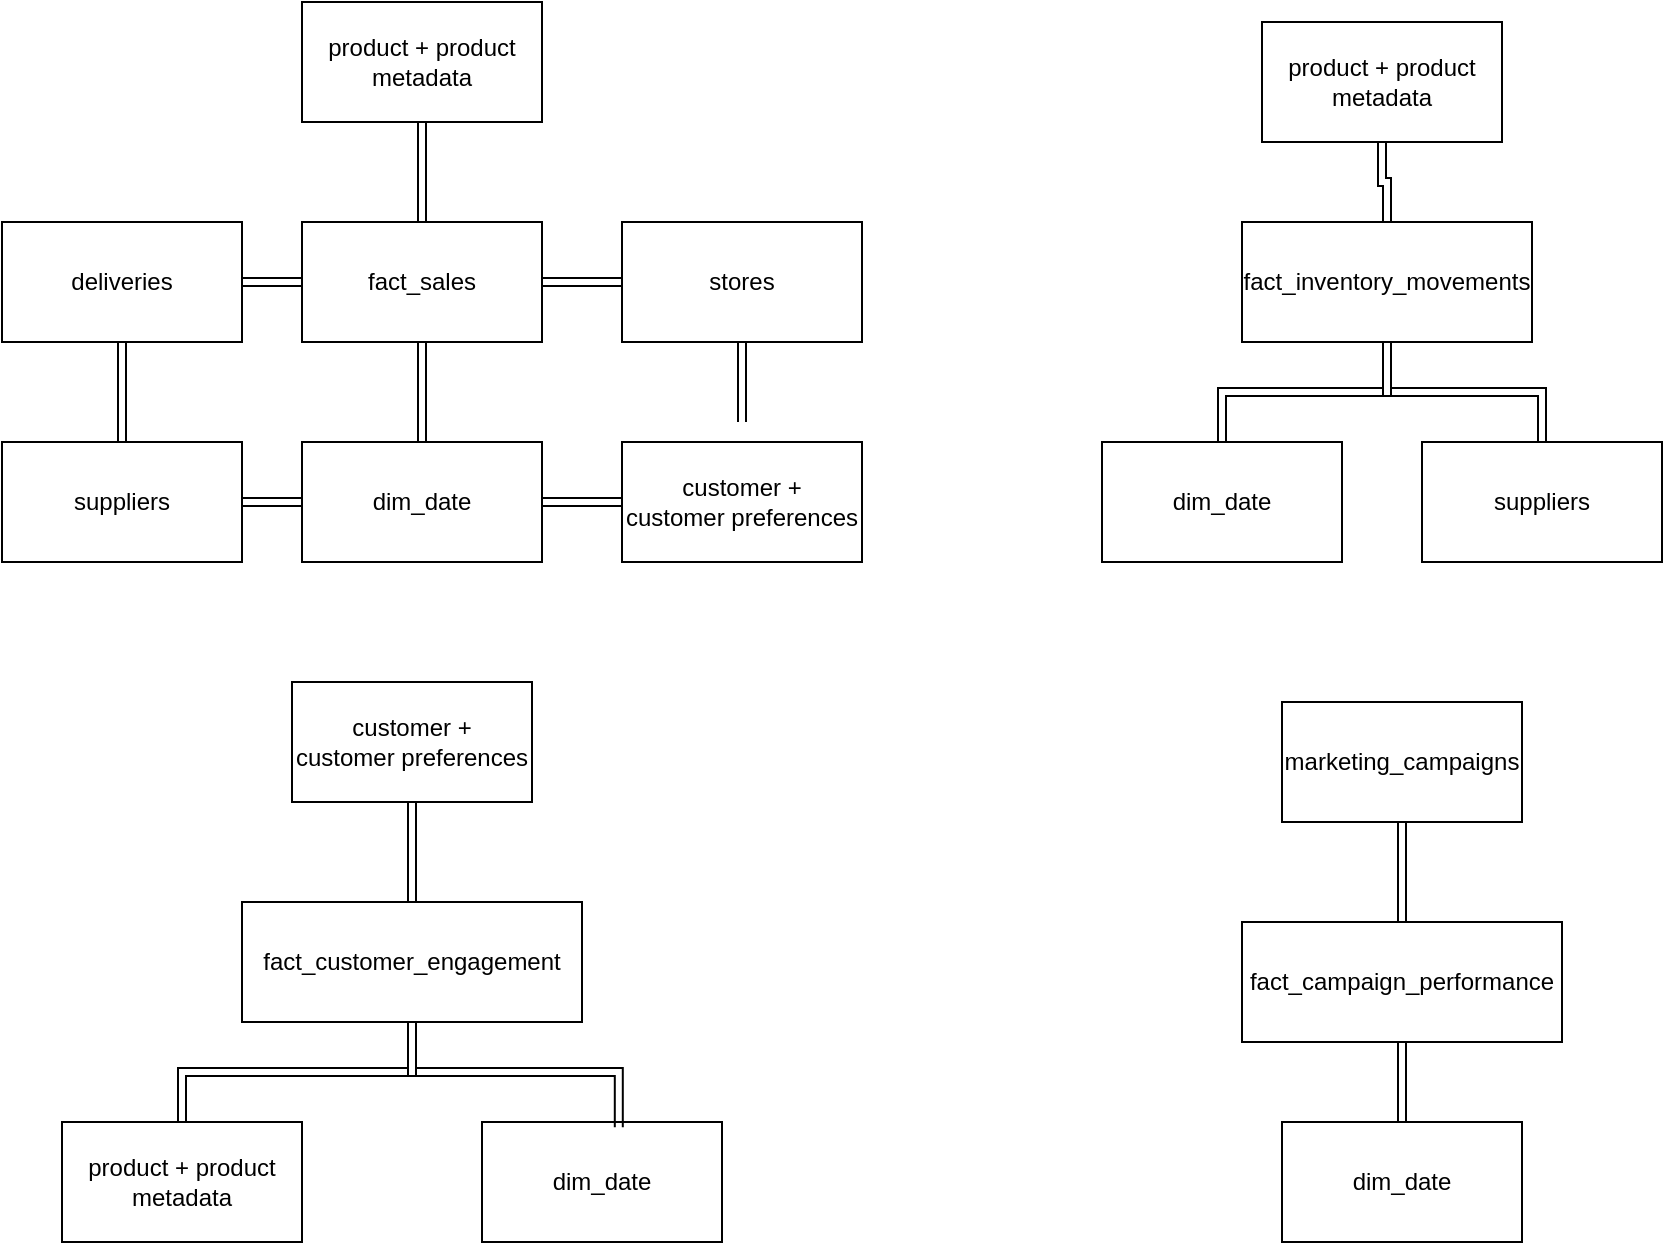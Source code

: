 <mxfile version="25.0.1">
  <diagram name="Page-1" id="hGxdA-CYEZJ86vAS9o6Y">
    <mxGraphModel dx="1050" dy="557" grid="1" gridSize="10" guides="1" tooltips="1" connect="1" arrows="1" fold="1" page="1" pageScale="1" pageWidth="850" pageHeight="1100" math="0" shadow="0">
      <root>
        <mxCell id="0" />
        <mxCell id="1" parent="0" />
        <mxCell id="G5ZHsqiY-k_5syRTNyC6-31" style="edgeStyle=orthogonalEdgeStyle;rounded=0;orthogonalLoop=1;jettySize=auto;html=1;entryX=0.5;entryY=0;entryDx=0;entryDy=0;shape=link;" edge="1" parent="1" source="G5ZHsqiY-k_5syRTNyC6-6" target="G5ZHsqiY-k_5syRTNyC6-13">
          <mxGeometry relative="1" as="geometry" />
        </mxCell>
        <mxCell id="G5ZHsqiY-k_5syRTNyC6-6" value="product + product metadata" style="rounded=0;whiteSpace=wrap;html=1;" vertex="1" parent="1">
          <mxGeometry x="160" width="120" height="60" as="geometry" />
        </mxCell>
        <mxCell id="G5ZHsqiY-k_5syRTNyC6-38" value="" style="edgeStyle=orthogonalEdgeStyle;rounded=0;orthogonalLoop=1;jettySize=auto;html=1;shape=link;" edge="1" parent="1" source="G5ZHsqiY-k_5syRTNyC6-10" target="G5ZHsqiY-k_5syRTNyC6-30">
          <mxGeometry relative="1" as="geometry" />
        </mxCell>
        <mxCell id="G5ZHsqiY-k_5syRTNyC6-10" value="customer + customer&amp;nbsp;preferences" style="rounded=0;whiteSpace=wrap;html=1;" vertex="1" parent="1">
          <mxGeometry x="320" y="220" width="120" height="60" as="geometry" />
        </mxCell>
        <mxCell id="G5ZHsqiY-k_5syRTNyC6-37" value="" style="edgeStyle=orthogonalEdgeStyle;rounded=0;orthogonalLoop=1;jettySize=auto;html=1;shape=link;" edge="1" parent="1" source="G5ZHsqiY-k_5syRTNyC6-11" target="G5ZHsqiY-k_5syRTNyC6-30">
          <mxGeometry relative="1" as="geometry" />
        </mxCell>
        <mxCell id="G5ZHsqiY-k_5syRTNyC6-11" value="suppliers" style="rounded=0;whiteSpace=wrap;html=1;" vertex="1" parent="1">
          <mxGeometry x="10" y="220" width="120" height="60" as="geometry" />
        </mxCell>
        <mxCell id="G5ZHsqiY-k_5syRTNyC6-34" style="edgeStyle=orthogonalEdgeStyle;rounded=0;orthogonalLoop=1;jettySize=auto;html=1;exitX=0.5;exitY=1;exitDx=0;exitDy=0;shape=link;" edge="1" parent="1" source="G5ZHsqiY-k_5syRTNyC6-12">
          <mxGeometry relative="1" as="geometry">
            <mxPoint x="380" y="210" as="targetPoint" />
          </mxGeometry>
        </mxCell>
        <mxCell id="G5ZHsqiY-k_5syRTNyC6-12" value="stores" style="rounded=0;whiteSpace=wrap;html=1;" vertex="1" parent="1">
          <mxGeometry x="320" y="110" width="120" height="60" as="geometry" />
        </mxCell>
        <mxCell id="G5ZHsqiY-k_5syRTNyC6-33" style="edgeStyle=orthogonalEdgeStyle;rounded=0;orthogonalLoop=1;jettySize=auto;html=1;entryX=0;entryY=0.5;entryDx=0;entryDy=0;shape=link;" edge="1" parent="1" source="G5ZHsqiY-k_5syRTNyC6-13" target="G5ZHsqiY-k_5syRTNyC6-12">
          <mxGeometry relative="1" as="geometry" />
        </mxCell>
        <mxCell id="G5ZHsqiY-k_5syRTNyC6-35" style="edgeStyle=orthogonalEdgeStyle;rounded=0;orthogonalLoop=1;jettySize=auto;html=1;exitX=0.5;exitY=1;exitDx=0;exitDy=0;entryX=0.5;entryY=0;entryDx=0;entryDy=0;shape=link;" edge="1" parent="1" source="G5ZHsqiY-k_5syRTNyC6-13" target="G5ZHsqiY-k_5syRTNyC6-30">
          <mxGeometry relative="1" as="geometry" />
        </mxCell>
        <mxCell id="G5ZHsqiY-k_5syRTNyC6-13" value="fact_sales" style="rounded=0;whiteSpace=wrap;html=1;" vertex="1" parent="1">
          <mxGeometry x="160" y="110" width="120" height="60" as="geometry" />
        </mxCell>
        <mxCell id="G5ZHsqiY-k_5syRTNyC6-32" style="edgeStyle=orthogonalEdgeStyle;rounded=0;orthogonalLoop=1;jettySize=auto;html=1;entryX=0;entryY=0.5;entryDx=0;entryDy=0;shape=link;" edge="1" parent="1" source="G5ZHsqiY-k_5syRTNyC6-14" target="G5ZHsqiY-k_5syRTNyC6-13">
          <mxGeometry relative="1" as="geometry" />
        </mxCell>
        <mxCell id="G5ZHsqiY-k_5syRTNyC6-36" value="" style="edgeStyle=orthogonalEdgeStyle;rounded=0;orthogonalLoop=1;jettySize=auto;html=1;shape=link;" edge="1" parent="1" source="G5ZHsqiY-k_5syRTNyC6-14" target="G5ZHsqiY-k_5syRTNyC6-11">
          <mxGeometry relative="1" as="geometry" />
        </mxCell>
        <mxCell id="G5ZHsqiY-k_5syRTNyC6-14" value="deliveries" style="rounded=0;whiteSpace=wrap;html=1;" vertex="1" parent="1">
          <mxGeometry x="10" y="110" width="120" height="60" as="geometry" />
        </mxCell>
        <mxCell id="G5ZHsqiY-k_5syRTNyC6-39" value="" style="edgeStyle=orthogonalEdgeStyle;rounded=0;orthogonalLoop=1;jettySize=auto;html=1;shape=link;" edge="1" parent="1" source="G5ZHsqiY-k_5syRTNyC6-16" target="G5ZHsqiY-k_5syRTNyC6-20">
          <mxGeometry relative="1" as="geometry" />
        </mxCell>
        <mxCell id="G5ZHsqiY-k_5syRTNyC6-16" value="product + product metadata" style="rounded=0;whiteSpace=wrap;html=1;" vertex="1" parent="1">
          <mxGeometry x="640" y="10" width="120" height="60" as="geometry" />
        </mxCell>
        <mxCell id="G5ZHsqiY-k_5syRTNyC6-17" value="fact_campaign_performance" style="rounded=0;whiteSpace=wrap;html=1;" vertex="1" parent="1">
          <mxGeometry x="630" y="460" width="160" height="60" as="geometry" />
        </mxCell>
        <mxCell id="G5ZHsqiY-k_5syRTNyC6-42" value="" style="edgeStyle=orthogonalEdgeStyle;rounded=0;orthogonalLoop=1;jettySize=auto;html=1;shape=link;" edge="1" parent="1" source="G5ZHsqiY-k_5syRTNyC6-18" target="G5ZHsqiY-k_5syRTNyC6-24">
          <mxGeometry relative="1" as="geometry" />
        </mxCell>
        <mxCell id="G5ZHsqiY-k_5syRTNyC6-18" value="fact_customer_engagement" style="rounded=0;whiteSpace=wrap;html=1;" vertex="1" parent="1">
          <mxGeometry x="130" y="450" width="170" height="60" as="geometry" />
        </mxCell>
        <mxCell id="G5ZHsqiY-k_5syRTNyC6-19" value="suppliers" style="rounded=0;whiteSpace=wrap;html=1;" vertex="1" parent="1">
          <mxGeometry x="720" y="220" width="120" height="60" as="geometry" />
        </mxCell>
        <mxCell id="G5ZHsqiY-k_5syRTNyC6-40" style="edgeStyle=orthogonalEdgeStyle;rounded=0;orthogonalLoop=1;jettySize=auto;html=1;shape=link;" edge="1" parent="1" source="G5ZHsqiY-k_5syRTNyC6-20" target="G5ZHsqiY-k_5syRTNyC6-27">
          <mxGeometry relative="1" as="geometry" />
        </mxCell>
        <mxCell id="G5ZHsqiY-k_5syRTNyC6-41" style="edgeStyle=orthogonalEdgeStyle;rounded=0;orthogonalLoop=1;jettySize=auto;html=1;shape=link;" edge="1" parent="1" source="G5ZHsqiY-k_5syRTNyC6-20" target="G5ZHsqiY-k_5syRTNyC6-19">
          <mxGeometry relative="1" as="geometry" />
        </mxCell>
        <mxCell id="G5ZHsqiY-k_5syRTNyC6-20" value="fact_inventory_movements" style="rounded=0;whiteSpace=wrap;html=1;" vertex="1" parent="1">
          <mxGeometry x="630" y="110" width="145" height="60" as="geometry" />
        </mxCell>
        <mxCell id="G5ZHsqiY-k_5syRTNyC6-46" value="" style="edgeStyle=orthogonalEdgeStyle;rounded=0;orthogonalLoop=1;jettySize=auto;html=1;shape=link;" edge="1" parent="1" source="G5ZHsqiY-k_5syRTNyC6-21" target="G5ZHsqiY-k_5syRTNyC6-17">
          <mxGeometry relative="1" as="geometry" />
        </mxCell>
        <mxCell id="G5ZHsqiY-k_5syRTNyC6-21" value="marketing_campaigns" style="rounded=0;whiteSpace=wrap;html=1;" vertex="1" parent="1">
          <mxGeometry x="650" y="350" width="120" height="60" as="geometry" />
        </mxCell>
        <mxCell id="G5ZHsqiY-k_5syRTNyC6-43" style="edgeStyle=orthogonalEdgeStyle;rounded=0;orthogonalLoop=1;jettySize=auto;html=1;shape=link;" edge="1" parent="1" source="G5ZHsqiY-k_5syRTNyC6-23" target="G5ZHsqiY-k_5syRTNyC6-18">
          <mxGeometry relative="1" as="geometry" />
        </mxCell>
        <mxCell id="G5ZHsqiY-k_5syRTNyC6-23" value="product + product metadata" style="rounded=0;whiteSpace=wrap;html=1;" vertex="1" parent="1">
          <mxGeometry x="40" y="560" width="120" height="60" as="geometry" />
        </mxCell>
        <mxCell id="G5ZHsqiY-k_5syRTNyC6-24" value="customer + customer&amp;nbsp;preferences" style="rounded=0;whiteSpace=wrap;html=1;" vertex="1" parent="1">
          <mxGeometry x="155" y="340" width="120" height="60" as="geometry" />
        </mxCell>
        <mxCell id="G5ZHsqiY-k_5syRTNyC6-27" value="dim_date" style="rounded=0;whiteSpace=wrap;html=1;" vertex="1" parent="1">
          <mxGeometry x="560" y="220" width="120" height="60" as="geometry" />
        </mxCell>
        <mxCell id="G5ZHsqiY-k_5syRTNyC6-47" value="" style="edgeStyle=orthogonalEdgeStyle;rounded=0;orthogonalLoop=1;jettySize=auto;html=1;shape=link;" edge="1" parent="1" source="G5ZHsqiY-k_5syRTNyC6-28" target="G5ZHsqiY-k_5syRTNyC6-17">
          <mxGeometry relative="1" as="geometry" />
        </mxCell>
        <mxCell id="G5ZHsqiY-k_5syRTNyC6-28" value="dim_date" style="rounded=0;whiteSpace=wrap;html=1;" vertex="1" parent="1">
          <mxGeometry x="650" y="560" width="120" height="60" as="geometry" />
        </mxCell>
        <mxCell id="G5ZHsqiY-k_5syRTNyC6-29" value="dim_date" style="rounded=0;whiteSpace=wrap;html=1;" vertex="1" parent="1">
          <mxGeometry x="250" y="560" width="120" height="60" as="geometry" />
        </mxCell>
        <mxCell id="G5ZHsqiY-k_5syRTNyC6-30" value="dim_date" style="rounded=0;whiteSpace=wrap;html=1;" vertex="1" parent="1">
          <mxGeometry x="160" y="220" width="120" height="60" as="geometry" />
        </mxCell>
        <mxCell id="G5ZHsqiY-k_5syRTNyC6-45" style="edgeStyle=orthogonalEdgeStyle;rounded=0;orthogonalLoop=1;jettySize=auto;html=1;entryX=0.57;entryY=0.043;entryDx=0;entryDy=0;entryPerimeter=0;shape=link;" edge="1" parent="1" source="G5ZHsqiY-k_5syRTNyC6-18" target="G5ZHsqiY-k_5syRTNyC6-29">
          <mxGeometry relative="1" as="geometry" />
        </mxCell>
      </root>
    </mxGraphModel>
  </diagram>
</mxfile>
